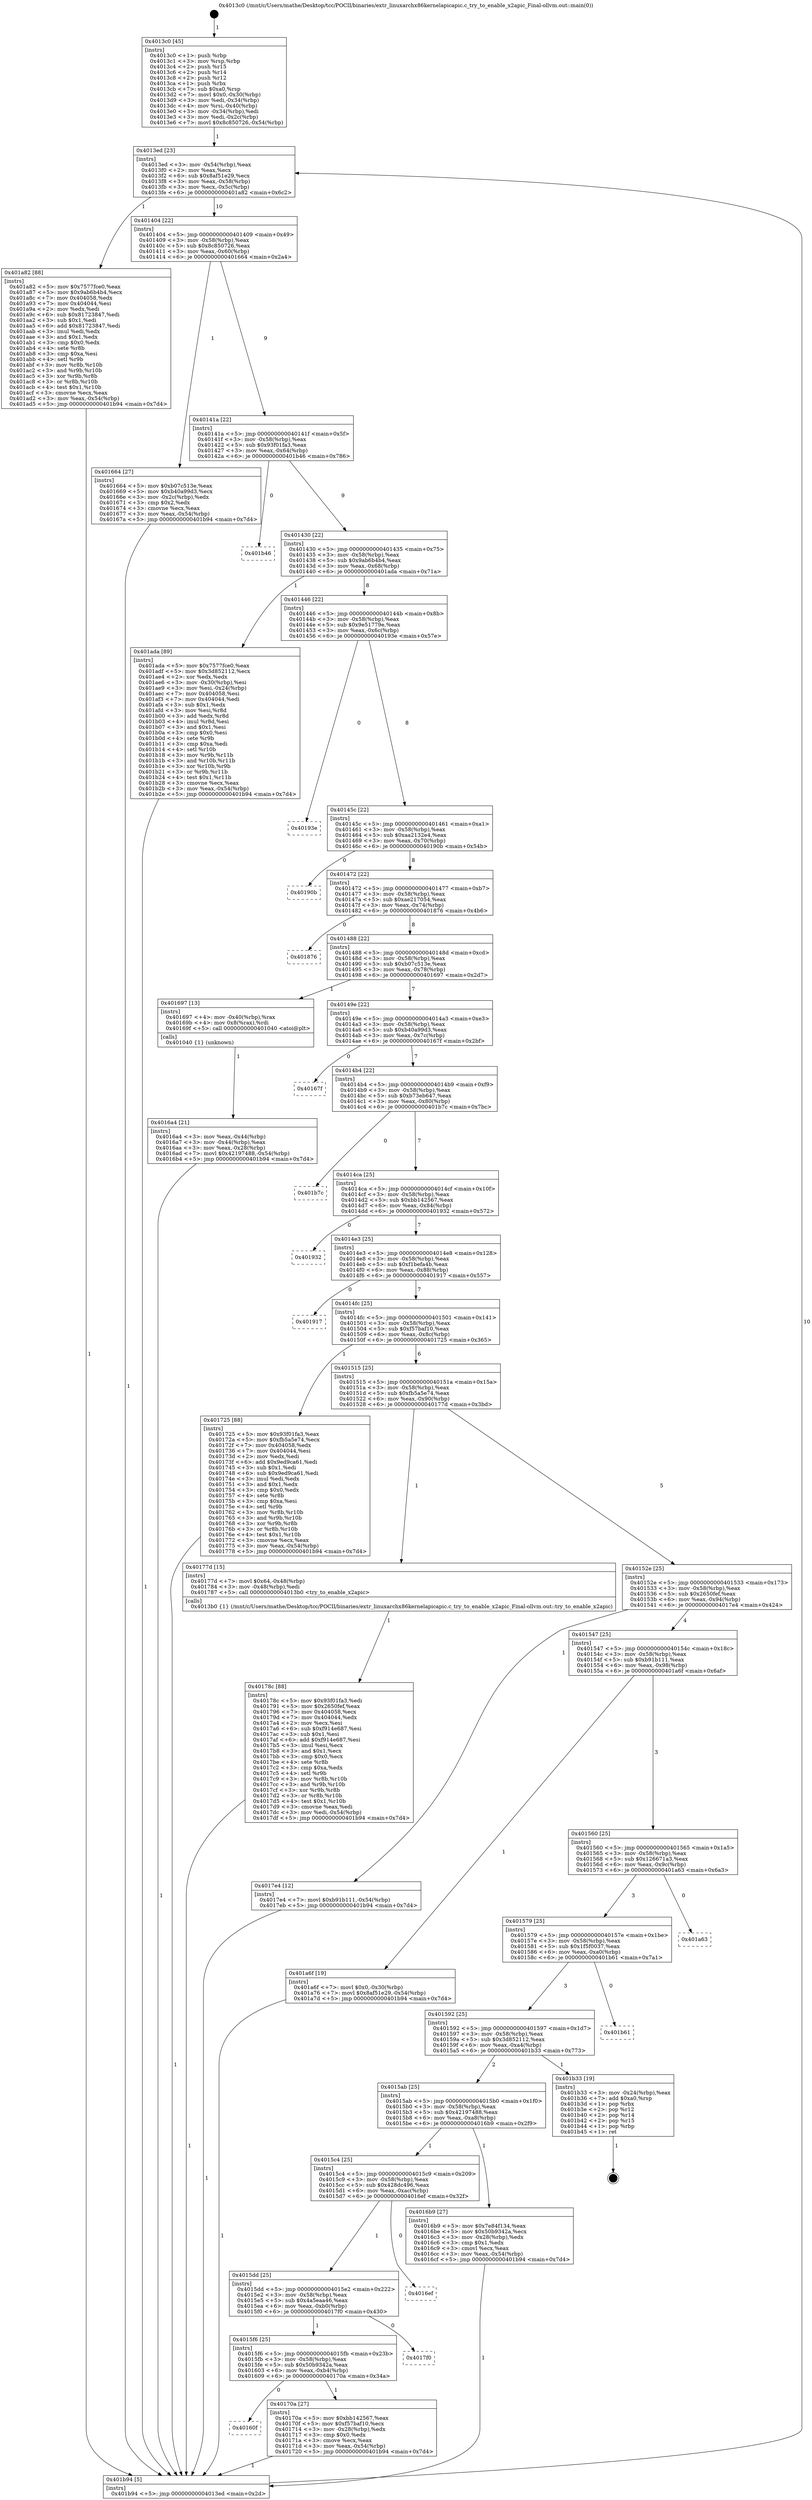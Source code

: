 digraph "0x4013c0" {
  label = "0x4013c0 (/mnt/c/Users/mathe/Desktop/tcc/POCII/binaries/extr_linuxarchx86kernelapicapic.c_try_to_enable_x2apic_Final-ollvm.out::main(0))"
  labelloc = "t"
  node[shape=record]

  Entry [label="",width=0.3,height=0.3,shape=circle,fillcolor=black,style=filled]
  "0x4013ed" [label="{
     0x4013ed [23]\l
     | [instrs]\l
     &nbsp;&nbsp;0x4013ed \<+3\>: mov -0x54(%rbp),%eax\l
     &nbsp;&nbsp;0x4013f0 \<+2\>: mov %eax,%ecx\l
     &nbsp;&nbsp;0x4013f2 \<+6\>: sub $0x8af51e29,%ecx\l
     &nbsp;&nbsp;0x4013f8 \<+3\>: mov %eax,-0x58(%rbp)\l
     &nbsp;&nbsp;0x4013fb \<+3\>: mov %ecx,-0x5c(%rbp)\l
     &nbsp;&nbsp;0x4013fe \<+6\>: je 0000000000401a82 \<main+0x6c2\>\l
  }"]
  "0x401a82" [label="{
     0x401a82 [88]\l
     | [instrs]\l
     &nbsp;&nbsp;0x401a82 \<+5\>: mov $0x7577fce0,%eax\l
     &nbsp;&nbsp;0x401a87 \<+5\>: mov $0x9ab6b4b4,%ecx\l
     &nbsp;&nbsp;0x401a8c \<+7\>: mov 0x404058,%edx\l
     &nbsp;&nbsp;0x401a93 \<+7\>: mov 0x404044,%esi\l
     &nbsp;&nbsp;0x401a9a \<+2\>: mov %edx,%edi\l
     &nbsp;&nbsp;0x401a9c \<+6\>: sub $0x81723847,%edi\l
     &nbsp;&nbsp;0x401aa2 \<+3\>: sub $0x1,%edi\l
     &nbsp;&nbsp;0x401aa5 \<+6\>: add $0x81723847,%edi\l
     &nbsp;&nbsp;0x401aab \<+3\>: imul %edi,%edx\l
     &nbsp;&nbsp;0x401aae \<+3\>: and $0x1,%edx\l
     &nbsp;&nbsp;0x401ab1 \<+3\>: cmp $0x0,%edx\l
     &nbsp;&nbsp;0x401ab4 \<+4\>: sete %r8b\l
     &nbsp;&nbsp;0x401ab8 \<+3\>: cmp $0xa,%esi\l
     &nbsp;&nbsp;0x401abb \<+4\>: setl %r9b\l
     &nbsp;&nbsp;0x401abf \<+3\>: mov %r8b,%r10b\l
     &nbsp;&nbsp;0x401ac2 \<+3\>: and %r9b,%r10b\l
     &nbsp;&nbsp;0x401ac5 \<+3\>: xor %r9b,%r8b\l
     &nbsp;&nbsp;0x401ac8 \<+3\>: or %r8b,%r10b\l
     &nbsp;&nbsp;0x401acb \<+4\>: test $0x1,%r10b\l
     &nbsp;&nbsp;0x401acf \<+3\>: cmovne %ecx,%eax\l
     &nbsp;&nbsp;0x401ad2 \<+3\>: mov %eax,-0x54(%rbp)\l
     &nbsp;&nbsp;0x401ad5 \<+5\>: jmp 0000000000401b94 \<main+0x7d4\>\l
  }"]
  "0x401404" [label="{
     0x401404 [22]\l
     | [instrs]\l
     &nbsp;&nbsp;0x401404 \<+5\>: jmp 0000000000401409 \<main+0x49\>\l
     &nbsp;&nbsp;0x401409 \<+3\>: mov -0x58(%rbp),%eax\l
     &nbsp;&nbsp;0x40140c \<+5\>: sub $0x8c850726,%eax\l
     &nbsp;&nbsp;0x401411 \<+3\>: mov %eax,-0x60(%rbp)\l
     &nbsp;&nbsp;0x401414 \<+6\>: je 0000000000401664 \<main+0x2a4\>\l
  }"]
  Exit [label="",width=0.3,height=0.3,shape=circle,fillcolor=black,style=filled,peripheries=2]
  "0x401664" [label="{
     0x401664 [27]\l
     | [instrs]\l
     &nbsp;&nbsp;0x401664 \<+5\>: mov $0xb07c513e,%eax\l
     &nbsp;&nbsp;0x401669 \<+5\>: mov $0xb40a99d3,%ecx\l
     &nbsp;&nbsp;0x40166e \<+3\>: mov -0x2c(%rbp),%edx\l
     &nbsp;&nbsp;0x401671 \<+3\>: cmp $0x2,%edx\l
     &nbsp;&nbsp;0x401674 \<+3\>: cmovne %ecx,%eax\l
     &nbsp;&nbsp;0x401677 \<+3\>: mov %eax,-0x54(%rbp)\l
     &nbsp;&nbsp;0x40167a \<+5\>: jmp 0000000000401b94 \<main+0x7d4\>\l
  }"]
  "0x40141a" [label="{
     0x40141a [22]\l
     | [instrs]\l
     &nbsp;&nbsp;0x40141a \<+5\>: jmp 000000000040141f \<main+0x5f\>\l
     &nbsp;&nbsp;0x40141f \<+3\>: mov -0x58(%rbp),%eax\l
     &nbsp;&nbsp;0x401422 \<+5\>: sub $0x93f01fa3,%eax\l
     &nbsp;&nbsp;0x401427 \<+3\>: mov %eax,-0x64(%rbp)\l
     &nbsp;&nbsp;0x40142a \<+6\>: je 0000000000401b46 \<main+0x786\>\l
  }"]
  "0x401b94" [label="{
     0x401b94 [5]\l
     | [instrs]\l
     &nbsp;&nbsp;0x401b94 \<+5\>: jmp 00000000004013ed \<main+0x2d\>\l
  }"]
  "0x4013c0" [label="{
     0x4013c0 [45]\l
     | [instrs]\l
     &nbsp;&nbsp;0x4013c0 \<+1\>: push %rbp\l
     &nbsp;&nbsp;0x4013c1 \<+3\>: mov %rsp,%rbp\l
     &nbsp;&nbsp;0x4013c4 \<+2\>: push %r15\l
     &nbsp;&nbsp;0x4013c6 \<+2\>: push %r14\l
     &nbsp;&nbsp;0x4013c8 \<+2\>: push %r12\l
     &nbsp;&nbsp;0x4013ca \<+1\>: push %rbx\l
     &nbsp;&nbsp;0x4013cb \<+7\>: sub $0xa0,%rsp\l
     &nbsp;&nbsp;0x4013d2 \<+7\>: movl $0x0,-0x30(%rbp)\l
     &nbsp;&nbsp;0x4013d9 \<+3\>: mov %edi,-0x34(%rbp)\l
     &nbsp;&nbsp;0x4013dc \<+4\>: mov %rsi,-0x40(%rbp)\l
     &nbsp;&nbsp;0x4013e0 \<+3\>: mov -0x34(%rbp),%edi\l
     &nbsp;&nbsp;0x4013e3 \<+3\>: mov %edi,-0x2c(%rbp)\l
     &nbsp;&nbsp;0x4013e6 \<+7\>: movl $0x8c850726,-0x54(%rbp)\l
  }"]
  "0x40178c" [label="{
     0x40178c [88]\l
     | [instrs]\l
     &nbsp;&nbsp;0x40178c \<+5\>: mov $0x93f01fa3,%edi\l
     &nbsp;&nbsp;0x401791 \<+5\>: mov $0x2650fef,%eax\l
     &nbsp;&nbsp;0x401796 \<+7\>: mov 0x404058,%ecx\l
     &nbsp;&nbsp;0x40179d \<+7\>: mov 0x404044,%edx\l
     &nbsp;&nbsp;0x4017a4 \<+2\>: mov %ecx,%esi\l
     &nbsp;&nbsp;0x4017a6 \<+6\>: sub $0xf914e687,%esi\l
     &nbsp;&nbsp;0x4017ac \<+3\>: sub $0x1,%esi\l
     &nbsp;&nbsp;0x4017af \<+6\>: add $0xf914e687,%esi\l
     &nbsp;&nbsp;0x4017b5 \<+3\>: imul %esi,%ecx\l
     &nbsp;&nbsp;0x4017b8 \<+3\>: and $0x1,%ecx\l
     &nbsp;&nbsp;0x4017bb \<+3\>: cmp $0x0,%ecx\l
     &nbsp;&nbsp;0x4017be \<+4\>: sete %r8b\l
     &nbsp;&nbsp;0x4017c2 \<+3\>: cmp $0xa,%edx\l
     &nbsp;&nbsp;0x4017c5 \<+4\>: setl %r9b\l
     &nbsp;&nbsp;0x4017c9 \<+3\>: mov %r8b,%r10b\l
     &nbsp;&nbsp;0x4017cc \<+3\>: and %r9b,%r10b\l
     &nbsp;&nbsp;0x4017cf \<+3\>: xor %r9b,%r8b\l
     &nbsp;&nbsp;0x4017d2 \<+3\>: or %r8b,%r10b\l
     &nbsp;&nbsp;0x4017d5 \<+4\>: test $0x1,%r10b\l
     &nbsp;&nbsp;0x4017d9 \<+3\>: cmovne %eax,%edi\l
     &nbsp;&nbsp;0x4017dc \<+3\>: mov %edi,-0x54(%rbp)\l
     &nbsp;&nbsp;0x4017df \<+5\>: jmp 0000000000401b94 \<main+0x7d4\>\l
  }"]
  "0x401b46" [label="{
     0x401b46\l
  }", style=dashed]
  "0x401430" [label="{
     0x401430 [22]\l
     | [instrs]\l
     &nbsp;&nbsp;0x401430 \<+5\>: jmp 0000000000401435 \<main+0x75\>\l
     &nbsp;&nbsp;0x401435 \<+3\>: mov -0x58(%rbp),%eax\l
     &nbsp;&nbsp;0x401438 \<+5\>: sub $0x9ab6b4b4,%eax\l
     &nbsp;&nbsp;0x40143d \<+3\>: mov %eax,-0x68(%rbp)\l
     &nbsp;&nbsp;0x401440 \<+6\>: je 0000000000401ada \<main+0x71a\>\l
  }"]
  "0x40160f" [label="{
     0x40160f\l
  }", style=dashed]
  "0x401ada" [label="{
     0x401ada [89]\l
     | [instrs]\l
     &nbsp;&nbsp;0x401ada \<+5\>: mov $0x7577fce0,%eax\l
     &nbsp;&nbsp;0x401adf \<+5\>: mov $0x3d852112,%ecx\l
     &nbsp;&nbsp;0x401ae4 \<+2\>: xor %edx,%edx\l
     &nbsp;&nbsp;0x401ae6 \<+3\>: mov -0x30(%rbp),%esi\l
     &nbsp;&nbsp;0x401ae9 \<+3\>: mov %esi,-0x24(%rbp)\l
     &nbsp;&nbsp;0x401aec \<+7\>: mov 0x404058,%esi\l
     &nbsp;&nbsp;0x401af3 \<+7\>: mov 0x404044,%edi\l
     &nbsp;&nbsp;0x401afa \<+3\>: sub $0x1,%edx\l
     &nbsp;&nbsp;0x401afd \<+3\>: mov %esi,%r8d\l
     &nbsp;&nbsp;0x401b00 \<+3\>: add %edx,%r8d\l
     &nbsp;&nbsp;0x401b03 \<+4\>: imul %r8d,%esi\l
     &nbsp;&nbsp;0x401b07 \<+3\>: and $0x1,%esi\l
     &nbsp;&nbsp;0x401b0a \<+3\>: cmp $0x0,%esi\l
     &nbsp;&nbsp;0x401b0d \<+4\>: sete %r9b\l
     &nbsp;&nbsp;0x401b11 \<+3\>: cmp $0xa,%edi\l
     &nbsp;&nbsp;0x401b14 \<+4\>: setl %r10b\l
     &nbsp;&nbsp;0x401b18 \<+3\>: mov %r9b,%r11b\l
     &nbsp;&nbsp;0x401b1b \<+3\>: and %r10b,%r11b\l
     &nbsp;&nbsp;0x401b1e \<+3\>: xor %r10b,%r9b\l
     &nbsp;&nbsp;0x401b21 \<+3\>: or %r9b,%r11b\l
     &nbsp;&nbsp;0x401b24 \<+4\>: test $0x1,%r11b\l
     &nbsp;&nbsp;0x401b28 \<+3\>: cmovne %ecx,%eax\l
     &nbsp;&nbsp;0x401b2b \<+3\>: mov %eax,-0x54(%rbp)\l
     &nbsp;&nbsp;0x401b2e \<+5\>: jmp 0000000000401b94 \<main+0x7d4\>\l
  }"]
  "0x401446" [label="{
     0x401446 [22]\l
     | [instrs]\l
     &nbsp;&nbsp;0x401446 \<+5\>: jmp 000000000040144b \<main+0x8b\>\l
     &nbsp;&nbsp;0x40144b \<+3\>: mov -0x58(%rbp),%eax\l
     &nbsp;&nbsp;0x40144e \<+5\>: sub $0x9e51779e,%eax\l
     &nbsp;&nbsp;0x401453 \<+3\>: mov %eax,-0x6c(%rbp)\l
     &nbsp;&nbsp;0x401456 \<+6\>: je 000000000040193e \<main+0x57e\>\l
  }"]
  "0x40170a" [label="{
     0x40170a [27]\l
     | [instrs]\l
     &nbsp;&nbsp;0x40170a \<+5\>: mov $0xbb142567,%eax\l
     &nbsp;&nbsp;0x40170f \<+5\>: mov $0xf57baf10,%ecx\l
     &nbsp;&nbsp;0x401714 \<+3\>: mov -0x28(%rbp),%edx\l
     &nbsp;&nbsp;0x401717 \<+3\>: cmp $0x0,%edx\l
     &nbsp;&nbsp;0x40171a \<+3\>: cmove %ecx,%eax\l
     &nbsp;&nbsp;0x40171d \<+3\>: mov %eax,-0x54(%rbp)\l
     &nbsp;&nbsp;0x401720 \<+5\>: jmp 0000000000401b94 \<main+0x7d4\>\l
  }"]
  "0x40193e" [label="{
     0x40193e\l
  }", style=dashed]
  "0x40145c" [label="{
     0x40145c [22]\l
     | [instrs]\l
     &nbsp;&nbsp;0x40145c \<+5\>: jmp 0000000000401461 \<main+0xa1\>\l
     &nbsp;&nbsp;0x401461 \<+3\>: mov -0x58(%rbp),%eax\l
     &nbsp;&nbsp;0x401464 \<+5\>: sub $0xaa2132e4,%eax\l
     &nbsp;&nbsp;0x401469 \<+3\>: mov %eax,-0x70(%rbp)\l
     &nbsp;&nbsp;0x40146c \<+6\>: je 000000000040190b \<main+0x54b\>\l
  }"]
  "0x4015f6" [label="{
     0x4015f6 [25]\l
     | [instrs]\l
     &nbsp;&nbsp;0x4015f6 \<+5\>: jmp 00000000004015fb \<main+0x23b\>\l
     &nbsp;&nbsp;0x4015fb \<+3\>: mov -0x58(%rbp),%eax\l
     &nbsp;&nbsp;0x4015fe \<+5\>: sub $0x50b9342a,%eax\l
     &nbsp;&nbsp;0x401603 \<+6\>: mov %eax,-0xb4(%rbp)\l
     &nbsp;&nbsp;0x401609 \<+6\>: je 000000000040170a \<main+0x34a\>\l
  }"]
  "0x40190b" [label="{
     0x40190b\l
  }", style=dashed]
  "0x401472" [label="{
     0x401472 [22]\l
     | [instrs]\l
     &nbsp;&nbsp;0x401472 \<+5\>: jmp 0000000000401477 \<main+0xb7\>\l
     &nbsp;&nbsp;0x401477 \<+3\>: mov -0x58(%rbp),%eax\l
     &nbsp;&nbsp;0x40147a \<+5\>: sub $0xae217054,%eax\l
     &nbsp;&nbsp;0x40147f \<+3\>: mov %eax,-0x74(%rbp)\l
     &nbsp;&nbsp;0x401482 \<+6\>: je 0000000000401876 \<main+0x4b6\>\l
  }"]
  "0x4017f0" [label="{
     0x4017f0\l
  }", style=dashed]
  "0x401876" [label="{
     0x401876\l
  }", style=dashed]
  "0x401488" [label="{
     0x401488 [22]\l
     | [instrs]\l
     &nbsp;&nbsp;0x401488 \<+5\>: jmp 000000000040148d \<main+0xcd\>\l
     &nbsp;&nbsp;0x40148d \<+3\>: mov -0x58(%rbp),%eax\l
     &nbsp;&nbsp;0x401490 \<+5\>: sub $0xb07c513e,%eax\l
     &nbsp;&nbsp;0x401495 \<+3\>: mov %eax,-0x78(%rbp)\l
     &nbsp;&nbsp;0x401498 \<+6\>: je 0000000000401697 \<main+0x2d7\>\l
  }"]
  "0x4015dd" [label="{
     0x4015dd [25]\l
     | [instrs]\l
     &nbsp;&nbsp;0x4015dd \<+5\>: jmp 00000000004015e2 \<main+0x222\>\l
     &nbsp;&nbsp;0x4015e2 \<+3\>: mov -0x58(%rbp),%eax\l
     &nbsp;&nbsp;0x4015e5 \<+5\>: sub $0x4a5eaa46,%eax\l
     &nbsp;&nbsp;0x4015ea \<+6\>: mov %eax,-0xb0(%rbp)\l
     &nbsp;&nbsp;0x4015f0 \<+6\>: je 00000000004017f0 \<main+0x430\>\l
  }"]
  "0x401697" [label="{
     0x401697 [13]\l
     | [instrs]\l
     &nbsp;&nbsp;0x401697 \<+4\>: mov -0x40(%rbp),%rax\l
     &nbsp;&nbsp;0x40169b \<+4\>: mov 0x8(%rax),%rdi\l
     &nbsp;&nbsp;0x40169f \<+5\>: call 0000000000401040 \<atoi@plt\>\l
     | [calls]\l
     &nbsp;&nbsp;0x401040 \{1\} (unknown)\l
  }"]
  "0x40149e" [label="{
     0x40149e [22]\l
     | [instrs]\l
     &nbsp;&nbsp;0x40149e \<+5\>: jmp 00000000004014a3 \<main+0xe3\>\l
     &nbsp;&nbsp;0x4014a3 \<+3\>: mov -0x58(%rbp),%eax\l
     &nbsp;&nbsp;0x4014a6 \<+5\>: sub $0xb40a99d3,%eax\l
     &nbsp;&nbsp;0x4014ab \<+3\>: mov %eax,-0x7c(%rbp)\l
     &nbsp;&nbsp;0x4014ae \<+6\>: je 000000000040167f \<main+0x2bf\>\l
  }"]
  "0x4016a4" [label="{
     0x4016a4 [21]\l
     | [instrs]\l
     &nbsp;&nbsp;0x4016a4 \<+3\>: mov %eax,-0x44(%rbp)\l
     &nbsp;&nbsp;0x4016a7 \<+3\>: mov -0x44(%rbp),%eax\l
     &nbsp;&nbsp;0x4016aa \<+3\>: mov %eax,-0x28(%rbp)\l
     &nbsp;&nbsp;0x4016ad \<+7\>: movl $0x42197488,-0x54(%rbp)\l
     &nbsp;&nbsp;0x4016b4 \<+5\>: jmp 0000000000401b94 \<main+0x7d4\>\l
  }"]
  "0x4016ef" [label="{
     0x4016ef\l
  }", style=dashed]
  "0x40167f" [label="{
     0x40167f\l
  }", style=dashed]
  "0x4014b4" [label="{
     0x4014b4 [22]\l
     | [instrs]\l
     &nbsp;&nbsp;0x4014b4 \<+5\>: jmp 00000000004014b9 \<main+0xf9\>\l
     &nbsp;&nbsp;0x4014b9 \<+3\>: mov -0x58(%rbp),%eax\l
     &nbsp;&nbsp;0x4014bc \<+5\>: sub $0xb73eb647,%eax\l
     &nbsp;&nbsp;0x4014c1 \<+3\>: mov %eax,-0x80(%rbp)\l
     &nbsp;&nbsp;0x4014c4 \<+6\>: je 0000000000401b7c \<main+0x7bc\>\l
  }"]
  "0x4015c4" [label="{
     0x4015c4 [25]\l
     | [instrs]\l
     &nbsp;&nbsp;0x4015c4 \<+5\>: jmp 00000000004015c9 \<main+0x209\>\l
     &nbsp;&nbsp;0x4015c9 \<+3\>: mov -0x58(%rbp),%eax\l
     &nbsp;&nbsp;0x4015cc \<+5\>: sub $0x428dc496,%eax\l
     &nbsp;&nbsp;0x4015d1 \<+6\>: mov %eax,-0xac(%rbp)\l
     &nbsp;&nbsp;0x4015d7 \<+6\>: je 00000000004016ef \<main+0x32f\>\l
  }"]
  "0x401b7c" [label="{
     0x401b7c\l
  }", style=dashed]
  "0x4014ca" [label="{
     0x4014ca [25]\l
     | [instrs]\l
     &nbsp;&nbsp;0x4014ca \<+5\>: jmp 00000000004014cf \<main+0x10f\>\l
     &nbsp;&nbsp;0x4014cf \<+3\>: mov -0x58(%rbp),%eax\l
     &nbsp;&nbsp;0x4014d2 \<+5\>: sub $0xbb142567,%eax\l
     &nbsp;&nbsp;0x4014d7 \<+6\>: mov %eax,-0x84(%rbp)\l
     &nbsp;&nbsp;0x4014dd \<+6\>: je 0000000000401932 \<main+0x572\>\l
  }"]
  "0x4016b9" [label="{
     0x4016b9 [27]\l
     | [instrs]\l
     &nbsp;&nbsp;0x4016b9 \<+5\>: mov $0x7e84f134,%eax\l
     &nbsp;&nbsp;0x4016be \<+5\>: mov $0x50b9342a,%ecx\l
     &nbsp;&nbsp;0x4016c3 \<+3\>: mov -0x28(%rbp),%edx\l
     &nbsp;&nbsp;0x4016c6 \<+3\>: cmp $0x1,%edx\l
     &nbsp;&nbsp;0x4016c9 \<+3\>: cmovl %ecx,%eax\l
     &nbsp;&nbsp;0x4016cc \<+3\>: mov %eax,-0x54(%rbp)\l
     &nbsp;&nbsp;0x4016cf \<+5\>: jmp 0000000000401b94 \<main+0x7d4\>\l
  }"]
  "0x401932" [label="{
     0x401932\l
  }", style=dashed]
  "0x4014e3" [label="{
     0x4014e3 [25]\l
     | [instrs]\l
     &nbsp;&nbsp;0x4014e3 \<+5\>: jmp 00000000004014e8 \<main+0x128\>\l
     &nbsp;&nbsp;0x4014e8 \<+3\>: mov -0x58(%rbp),%eax\l
     &nbsp;&nbsp;0x4014eb \<+5\>: sub $0xf1befa4b,%eax\l
     &nbsp;&nbsp;0x4014f0 \<+6\>: mov %eax,-0x88(%rbp)\l
     &nbsp;&nbsp;0x4014f6 \<+6\>: je 0000000000401917 \<main+0x557\>\l
  }"]
  "0x4015ab" [label="{
     0x4015ab [25]\l
     | [instrs]\l
     &nbsp;&nbsp;0x4015ab \<+5\>: jmp 00000000004015b0 \<main+0x1f0\>\l
     &nbsp;&nbsp;0x4015b0 \<+3\>: mov -0x58(%rbp),%eax\l
     &nbsp;&nbsp;0x4015b3 \<+5\>: sub $0x42197488,%eax\l
     &nbsp;&nbsp;0x4015b8 \<+6\>: mov %eax,-0xa8(%rbp)\l
     &nbsp;&nbsp;0x4015be \<+6\>: je 00000000004016b9 \<main+0x2f9\>\l
  }"]
  "0x401917" [label="{
     0x401917\l
  }", style=dashed]
  "0x4014fc" [label="{
     0x4014fc [25]\l
     | [instrs]\l
     &nbsp;&nbsp;0x4014fc \<+5\>: jmp 0000000000401501 \<main+0x141\>\l
     &nbsp;&nbsp;0x401501 \<+3\>: mov -0x58(%rbp),%eax\l
     &nbsp;&nbsp;0x401504 \<+5\>: sub $0xf57baf10,%eax\l
     &nbsp;&nbsp;0x401509 \<+6\>: mov %eax,-0x8c(%rbp)\l
     &nbsp;&nbsp;0x40150f \<+6\>: je 0000000000401725 \<main+0x365\>\l
  }"]
  "0x401b33" [label="{
     0x401b33 [19]\l
     | [instrs]\l
     &nbsp;&nbsp;0x401b33 \<+3\>: mov -0x24(%rbp),%eax\l
     &nbsp;&nbsp;0x401b36 \<+7\>: add $0xa0,%rsp\l
     &nbsp;&nbsp;0x401b3d \<+1\>: pop %rbx\l
     &nbsp;&nbsp;0x401b3e \<+2\>: pop %r12\l
     &nbsp;&nbsp;0x401b40 \<+2\>: pop %r14\l
     &nbsp;&nbsp;0x401b42 \<+2\>: pop %r15\l
     &nbsp;&nbsp;0x401b44 \<+1\>: pop %rbp\l
     &nbsp;&nbsp;0x401b45 \<+1\>: ret\l
  }"]
  "0x401725" [label="{
     0x401725 [88]\l
     | [instrs]\l
     &nbsp;&nbsp;0x401725 \<+5\>: mov $0x93f01fa3,%eax\l
     &nbsp;&nbsp;0x40172a \<+5\>: mov $0xfb5a5e74,%ecx\l
     &nbsp;&nbsp;0x40172f \<+7\>: mov 0x404058,%edx\l
     &nbsp;&nbsp;0x401736 \<+7\>: mov 0x404044,%esi\l
     &nbsp;&nbsp;0x40173d \<+2\>: mov %edx,%edi\l
     &nbsp;&nbsp;0x40173f \<+6\>: add $0x9ed9ca61,%edi\l
     &nbsp;&nbsp;0x401745 \<+3\>: sub $0x1,%edi\l
     &nbsp;&nbsp;0x401748 \<+6\>: sub $0x9ed9ca61,%edi\l
     &nbsp;&nbsp;0x40174e \<+3\>: imul %edi,%edx\l
     &nbsp;&nbsp;0x401751 \<+3\>: and $0x1,%edx\l
     &nbsp;&nbsp;0x401754 \<+3\>: cmp $0x0,%edx\l
     &nbsp;&nbsp;0x401757 \<+4\>: sete %r8b\l
     &nbsp;&nbsp;0x40175b \<+3\>: cmp $0xa,%esi\l
     &nbsp;&nbsp;0x40175e \<+4\>: setl %r9b\l
     &nbsp;&nbsp;0x401762 \<+3\>: mov %r8b,%r10b\l
     &nbsp;&nbsp;0x401765 \<+3\>: and %r9b,%r10b\l
     &nbsp;&nbsp;0x401768 \<+3\>: xor %r9b,%r8b\l
     &nbsp;&nbsp;0x40176b \<+3\>: or %r8b,%r10b\l
     &nbsp;&nbsp;0x40176e \<+4\>: test $0x1,%r10b\l
     &nbsp;&nbsp;0x401772 \<+3\>: cmovne %ecx,%eax\l
     &nbsp;&nbsp;0x401775 \<+3\>: mov %eax,-0x54(%rbp)\l
     &nbsp;&nbsp;0x401778 \<+5\>: jmp 0000000000401b94 \<main+0x7d4\>\l
  }"]
  "0x401515" [label="{
     0x401515 [25]\l
     | [instrs]\l
     &nbsp;&nbsp;0x401515 \<+5\>: jmp 000000000040151a \<main+0x15a\>\l
     &nbsp;&nbsp;0x40151a \<+3\>: mov -0x58(%rbp),%eax\l
     &nbsp;&nbsp;0x40151d \<+5\>: sub $0xfb5a5e74,%eax\l
     &nbsp;&nbsp;0x401522 \<+6\>: mov %eax,-0x90(%rbp)\l
     &nbsp;&nbsp;0x401528 \<+6\>: je 000000000040177d \<main+0x3bd\>\l
  }"]
  "0x401592" [label="{
     0x401592 [25]\l
     | [instrs]\l
     &nbsp;&nbsp;0x401592 \<+5\>: jmp 0000000000401597 \<main+0x1d7\>\l
     &nbsp;&nbsp;0x401597 \<+3\>: mov -0x58(%rbp),%eax\l
     &nbsp;&nbsp;0x40159a \<+5\>: sub $0x3d852112,%eax\l
     &nbsp;&nbsp;0x40159f \<+6\>: mov %eax,-0xa4(%rbp)\l
     &nbsp;&nbsp;0x4015a5 \<+6\>: je 0000000000401b33 \<main+0x773\>\l
  }"]
  "0x40177d" [label="{
     0x40177d [15]\l
     | [instrs]\l
     &nbsp;&nbsp;0x40177d \<+7\>: movl $0x64,-0x48(%rbp)\l
     &nbsp;&nbsp;0x401784 \<+3\>: mov -0x48(%rbp),%edi\l
     &nbsp;&nbsp;0x401787 \<+5\>: call 00000000004013b0 \<try_to_enable_x2apic\>\l
     | [calls]\l
     &nbsp;&nbsp;0x4013b0 \{1\} (/mnt/c/Users/mathe/Desktop/tcc/POCII/binaries/extr_linuxarchx86kernelapicapic.c_try_to_enable_x2apic_Final-ollvm.out::try_to_enable_x2apic)\l
  }"]
  "0x40152e" [label="{
     0x40152e [25]\l
     | [instrs]\l
     &nbsp;&nbsp;0x40152e \<+5\>: jmp 0000000000401533 \<main+0x173\>\l
     &nbsp;&nbsp;0x401533 \<+3\>: mov -0x58(%rbp),%eax\l
     &nbsp;&nbsp;0x401536 \<+5\>: sub $0x2650fef,%eax\l
     &nbsp;&nbsp;0x40153b \<+6\>: mov %eax,-0x94(%rbp)\l
     &nbsp;&nbsp;0x401541 \<+6\>: je 00000000004017e4 \<main+0x424\>\l
  }"]
  "0x401b61" [label="{
     0x401b61\l
  }", style=dashed]
  "0x4017e4" [label="{
     0x4017e4 [12]\l
     | [instrs]\l
     &nbsp;&nbsp;0x4017e4 \<+7\>: movl $0xb91b111,-0x54(%rbp)\l
     &nbsp;&nbsp;0x4017eb \<+5\>: jmp 0000000000401b94 \<main+0x7d4\>\l
  }"]
  "0x401547" [label="{
     0x401547 [25]\l
     | [instrs]\l
     &nbsp;&nbsp;0x401547 \<+5\>: jmp 000000000040154c \<main+0x18c\>\l
     &nbsp;&nbsp;0x40154c \<+3\>: mov -0x58(%rbp),%eax\l
     &nbsp;&nbsp;0x40154f \<+5\>: sub $0xb91b111,%eax\l
     &nbsp;&nbsp;0x401554 \<+6\>: mov %eax,-0x98(%rbp)\l
     &nbsp;&nbsp;0x40155a \<+6\>: je 0000000000401a6f \<main+0x6af\>\l
  }"]
  "0x401579" [label="{
     0x401579 [25]\l
     | [instrs]\l
     &nbsp;&nbsp;0x401579 \<+5\>: jmp 000000000040157e \<main+0x1be\>\l
     &nbsp;&nbsp;0x40157e \<+3\>: mov -0x58(%rbp),%eax\l
     &nbsp;&nbsp;0x401581 \<+5\>: sub $0x1f5f0037,%eax\l
     &nbsp;&nbsp;0x401586 \<+6\>: mov %eax,-0xa0(%rbp)\l
     &nbsp;&nbsp;0x40158c \<+6\>: je 0000000000401b61 \<main+0x7a1\>\l
  }"]
  "0x401a6f" [label="{
     0x401a6f [19]\l
     | [instrs]\l
     &nbsp;&nbsp;0x401a6f \<+7\>: movl $0x0,-0x30(%rbp)\l
     &nbsp;&nbsp;0x401a76 \<+7\>: movl $0x8af51e29,-0x54(%rbp)\l
     &nbsp;&nbsp;0x401a7d \<+5\>: jmp 0000000000401b94 \<main+0x7d4\>\l
  }"]
  "0x401560" [label="{
     0x401560 [25]\l
     | [instrs]\l
     &nbsp;&nbsp;0x401560 \<+5\>: jmp 0000000000401565 \<main+0x1a5\>\l
     &nbsp;&nbsp;0x401565 \<+3\>: mov -0x58(%rbp),%eax\l
     &nbsp;&nbsp;0x401568 \<+5\>: sub $0x126671a3,%eax\l
     &nbsp;&nbsp;0x40156d \<+6\>: mov %eax,-0x9c(%rbp)\l
     &nbsp;&nbsp;0x401573 \<+6\>: je 0000000000401a63 \<main+0x6a3\>\l
  }"]
  "0x401a63" [label="{
     0x401a63\l
  }", style=dashed]
  Entry -> "0x4013c0" [label=" 1"]
  "0x4013ed" -> "0x401a82" [label=" 1"]
  "0x4013ed" -> "0x401404" [label=" 10"]
  "0x401b33" -> Exit [label=" 1"]
  "0x401404" -> "0x401664" [label=" 1"]
  "0x401404" -> "0x40141a" [label=" 9"]
  "0x401664" -> "0x401b94" [label=" 1"]
  "0x4013c0" -> "0x4013ed" [label=" 1"]
  "0x401b94" -> "0x4013ed" [label=" 10"]
  "0x401ada" -> "0x401b94" [label=" 1"]
  "0x40141a" -> "0x401b46" [label=" 0"]
  "0x40141a" -> "0x401430" [label=" 9"]
  "0x401a82" -> "0x401b94" [label=" 1"]
  "0x401430" -> "0x401ada" [label=" 1"]
  "0x401430" -> "0x401446" [label=" 8"]
  "0x401a6f" -> "0x401b94" [label=" 1"]
  "0x401446" -> "0x40193e" [label=" 0"]
  "0x401446" -> "0x40145c" [label=" 8"]
  "0x4017e4" -> "0x401b94" [label=" 1"]
  "0x40145c" -> "0x40190b" [label=" 0"]
  "0x40145c" -> "0x401472" [label=" 8"]
  "0x40177d" -> "0x40178c" [label=" 1"]
  "0x401472" -> "0x401876" [label=" 0"]
  "0x401472" -> "0x401488" [label=" 8"]
  "0x401725" -> "0x401b94" [label=" 1"]
  "0x401488" -> "0x401697" [label=" 1"]
  "0x401488" -> "0x40149e" [label=" 7"]
  "0x401697" -> "0x4016a4" [label=" 1"]
  "0x4016a4" -> "0x401b94" [label=" 1"]
  "0x4015f6" -> "0x40160f" [label=" 0"]
  "0x40149e" -> "0x40167f" [label=" 0"]
  "0x40149e" -> "0x4014b4" [label=" 7"]
  "0x4015f6" -> "0x40170a" [label=" 1"]
  "0x4014b4" -> "0x401b7c" [label=" 0"]
  "0x4014b4" -> "0x4014ca" [label=" 7"]
  "0x4015dd" -> "0x4015f6" [label=" 1"]
  "0x4014ca" -> "0x401932" [label=" 0"]
  "0x4014ca" -> "0x4014e3" [label=" 7"]
  "0x4015dd" -> "0x4017f0" [label=" 0"]
  "0x4014e3" -> "0x401917" [label=" 0"]
  "0x4014e3" -> "0x4014fc" [label=" 7"]
  "0x4015c4" -> "0x4015dd" [label=" 1"]
  "0x4014fc" -> "0x401725" [label=" 1"]
  "0x4014fc" -> "0x401515" [label=" 6"]
  "0x4015c4" -> "0x4016ef" [label=" 0"]
  "0x401515" -> "0x40177d" [label=" 1"]
  "0x401515" -> "0x40152e" [label=" 5"]
  "0x4016b9" -> "0x401b94" [label=" 1"]
  "0x40152e" -> "0x4017e4" [label=" 1"]
  "0x40152e" -> "0x401547" [label=" 4"]
  "0x4015ab" -> "0x4015c4" [label=" 1"]
  "0x401547" -> "0x401a6f" [label=" 1"]
  "0x401547" -> "0x401560" [label=" 3"]
  "0x40170a" -> "0x401b94" [label=" 1"]
  "0x401560" -> "0x401a63" [label=" 0"]
  "0x401560" -> "0x401579" [label=" 3"]
  "0x4015ab" -> "0x4016b9" [label=" 1"]
  "0x401579" -> "0x401b61" [label=" 0"]
  "0x401579" -> "0x401592" [label=" 3"]
  "0x40178c" -> "0x401b94" [label=" 1"]
  "0x401592" -> "0x401b33" [label=" 1"]
  "0x401592" -> "0x4015ab" [label=" 2"]
}
